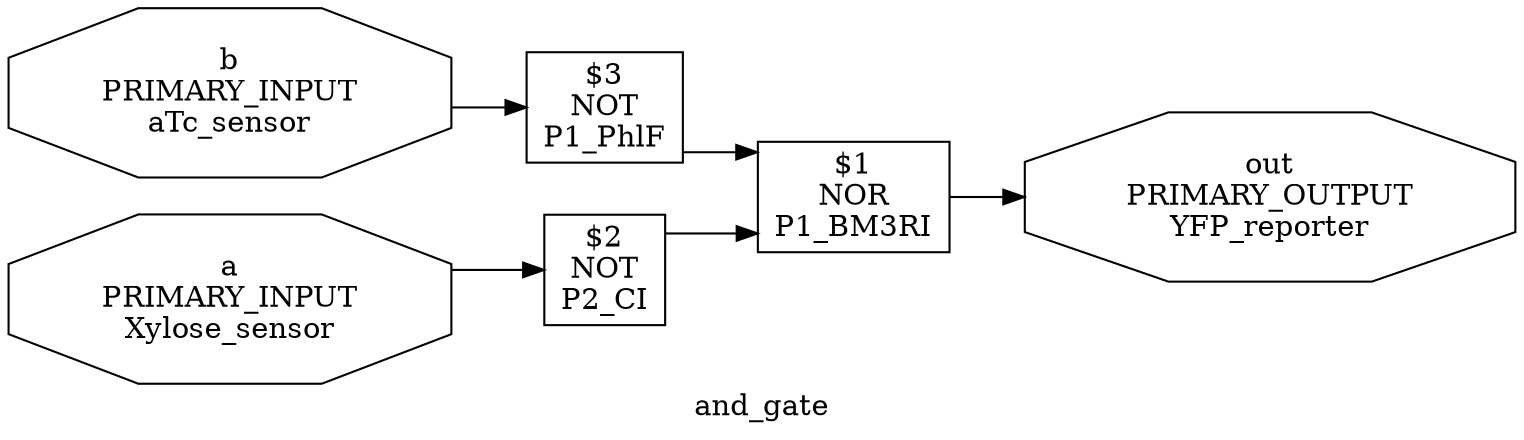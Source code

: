 digraph and_gate {
label="and_gate"
rankdir="LR"
remincross=true
splines=ortho
{rank = same; "b";"a";}
{rank = same; "out";}
"$1" [shape=box, label="$1
NOR
P1_BM3RI"]
"out" [shape=octagon, label="out
PRIMARY_OUTPUT
YFP_reporter"]
"$2" [shape=box, label="$2
NOT
P2_CI"]
"$3" [shape=box, label="$3
NOT
P1_PhlF"]
"b" [shape=octagon, label="b
PRIMARY_INPUT
aTc_sensor"]
"a" [shape=octagon, label="a
PRIMARY_INPUT
Xylose_sensor"]
"$1" -> "out"
"$2" -> "$1"
"$3" -> "$1"
"b" -> "$3"
"a" -> "$2"
}
